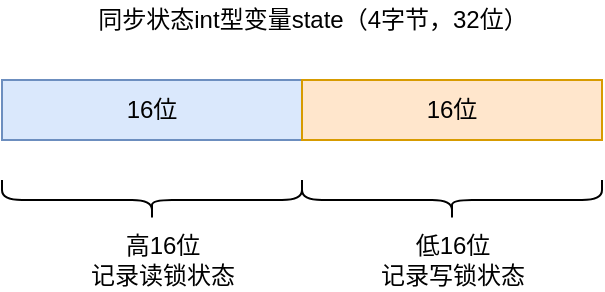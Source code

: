 <mxfile version="15.4.0" type="device"><diagram id="X7aAnWrWztkYzYA8CtL2" name="第 1 页"><mxGraphModel dx="946" dy="623" grid="1" gridSize="10" guides="1" tooltips="1" connect="1" arrows="1" fold="1" page="1" pageScale="1" pageWidth="827" pageHeight="1169" math="0" shadow="0"><root><mxCell id="0"/><mxCell id="1" parent="0"/><mxCell id="vhEiqdRBqdkLc8HSBrMM-1" value="16位" style="rounded=0;whiteSpace=wrap;html=1;fillColor=#dae8fc;strokeColor=#6c8ebf;" vertex="1" parent="1"><mxGeometry x="90" y="410" width="150" height="30" as="geometry"/></mxCell><mxCell id="vhEiqdRBqdkLc8HSBrMM-2" value="同步状态int型变量state（4字节，32位）" style="text;html=1;align=center;verticalAlign=middle;resizable=0;points=[];autosize=1;strokeColor=none;fillColor=none;" vertex="1" parent="1"><mxGeometry x="130" y="370" width="230" height="20" as="geometry"/></mxCell><mxCell id="vhEiqdRBqdkLc8HSBrMM-3" value="16位" style="rounded=0;whiteSpace=wrap;html=1;fillColor=#ffe6cc;strokeColor=#d79b00;" vertex="1" parent="1"><mxGeometry x="240" y="410" width="150" height="30" as="geometry"/></mxCell><mxCell id="vhEiqdRBqdkLc8HSBrMM-4" value="" style="shape=curlyBracket;whiteSpace=wrap;html=1;rounded=1;rotation=-90;" vertex="1" parent="1"><mxGeometry x="155" y="395" width="20" height="150" as="geometry"/></mxCell><mxCell id="vhEiqdRBqdkLc8HSBrMM-5" value="" style="shape=curlyBracket;whiteSpace=wrap;html=1;rounded=1;rotation=-90;" vertex="1" parent="1"><mxGeometry x="305" y="395" width="20" height="150" as="geometry"/></mxCell><mxCell id="vhEiqdRBqdkLc8HSBrMM-6" value="高16位&lt;br&gt;记录读锁状态" style="text;html=1;align=center;verticalAlign=middle;resizable=0;points=[];autosize=1;strokeColor=none;fillColor=none;" vertex="1" parent="1"><mxGeometry x="125" y="485" width="90" height="30" as="geometry"/></mxCell><mxCell id="vhEiqdRBqdkLc8HSBrMM-7" value="低16位&lt;br&gt;记录写锁状态" style="text;html=1;align=center;verticalAlign=middle;resizable=0;points=[];autosize=1;strokeColor=none;fillColor=none;" vertex="1" parent="1"><mxGeometry x="270" y="485" width="90" height="30" as="geometry"/></mxCell></root></mxGraphModel></diagram></mxfile>